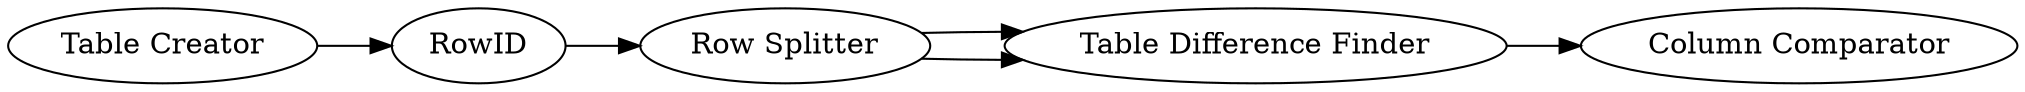 digraph {
	1 [label="Table Creator"]
	2 [label="Row Splitter"]
	3 [label=RowID]
	4 [label="Table Difference Finder"]
	5 [label="Column Comparator"]
	1 -> 3
	2 -> 4
	2 -> 4
	3 -> 2
	4 -> 5
	rankdir=LR
}
